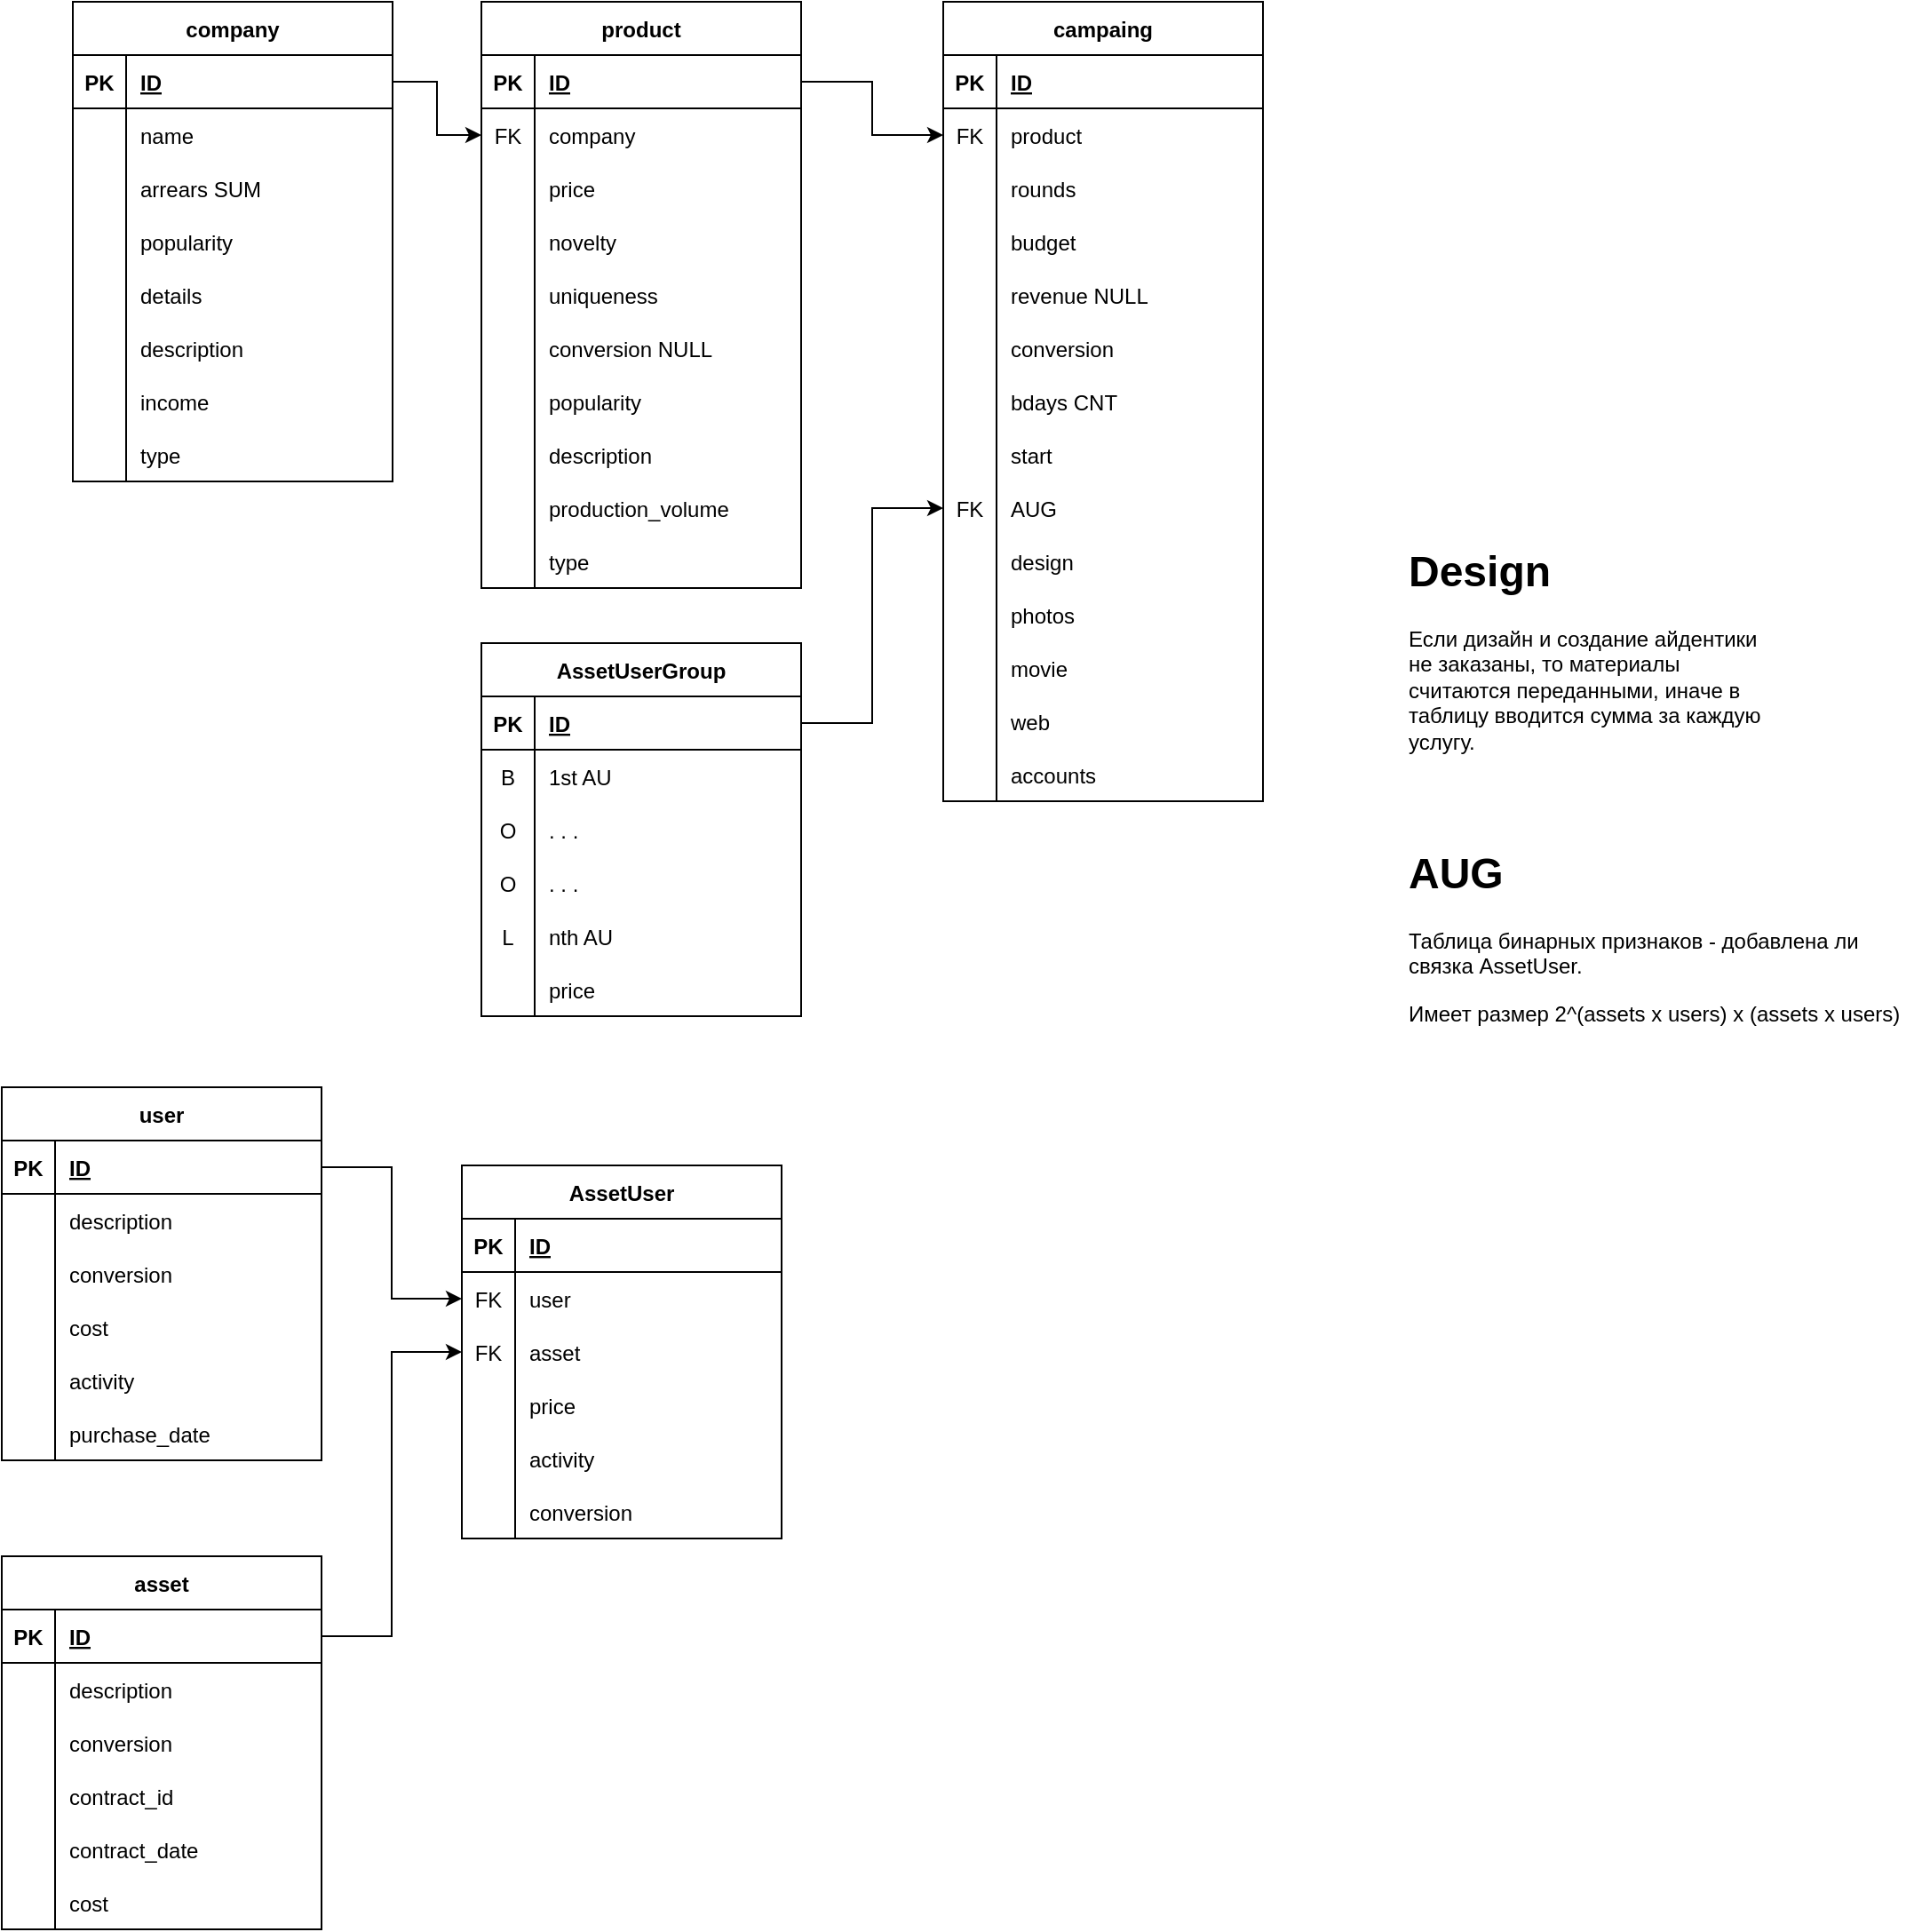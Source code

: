 <mxfile version="20.5.3" type="device"><diagram id="AAgM9wuhMagZsSgXs0s1" name="Page-1"><mxGraphModel dx="1892" dy="1292" grid="1" gridSize="10" guides="1" tooltips="1" connect="1" arrows="1" fold="1" page="1" pageScale="1" pageWidth="827" pageHeight="1169" math="0" shadow="0"><root><mxCell id="0"/><mxCell id="1" parent="0"/><mxCell id="LhSA2MXZxBWiW0y7sUQ9-3" value="company" style="shape=table;startSize=30;container=1;collapsible=1;childLayout=tableLayout;fixedRows=1;rowLines=0;fontStyle=1;align=center;resizeLast=1;" parent="1" vertex="1"><mxGeometry x="80" y="39" width="180" height="270" as="geometry"/></mxCell><mxCell id="LhSA2MXZxBWiW0y7sUQ9-4" value="" style="shape=tableRow;horizontal=0;startSize=0;swimlaneHead=0;swimlaneBody=0;fillColor=none;collapsible=0;dropTarget=0;points=[[0,0.5],[1,0.5]];portConstraint=eastwest;top=0;left=0;right=0;bottom=1;" parent="LhSA2MXZxBWiW0y7sUQ9-3" vertex="1"><mxGeometry y="30" width="180" height="30" as="geometry"/></mxCell><mxCell id="LhSA2MXZxBWiW0y7sUQ9-5" value="PK" style="shape=partialRectangle;connectable=0;fillColor=none;top=0;left=0;bottom=0;right=0;fontStyle=1;overflow=hidden;" parent="LhSA2MXZxBWiW0y7sUQ9-4" vertex="1"><mxGeometry width="30" height="30" as="geometry"><mxRectangle width="30" height="30" as="alternateBounds"/></mxGeometry></mxCell><mxCell id="LhSA2MXZxBWiW0y7sUQ9-6" value="ID" style="shape=partialRectangle;connectable=0;fillColor=none;top=0;left=0;bottom=0;right=0;align=left;spacingLeft=6;fontStyle=5;overflow=hidden;" parent="LhSA2MXZxBWiW0y7sUQ9-4" vertex="1"><mxGeometry x="30" width="150" height="30" as="geometry"><mxRectangle width="150" height="30" as="alternateBounds"/></mxGeometry></mxCell><mxCell id="LhSA2MXZxBWiW0y7sUQ9-7" value="" style="shape=tableRow;horizontal=0;startSize=0;swimlaneHead=0;swimlaneBody=0;fillColor=none;collapsible=0;dropTarget=0;points=[[0,0.5],[1,0.5]];portConstraint=eastwest;top=0;left=0;right=0;bottom=0;" parent="LhSA2MXZxBWiW0y7sUQ9-3" vertex="1"><mxGeometry y="60" width="180" height="30" as="geometry"/></mxCell><mxCell id="LhSA2MXZxBWiW0y7sUQ9-8" value="" style="shape=partialRectangle;connectable=0;fillColor=none;top=0;left=0;bottom=0;right=0;editable=1;overflow=hidden;" parent="LhSA2MXZxBWiW0y7sUQ9-7" vertex="1"><mxGeometry width="30" height="30" as="geometry"><mxRectangle width="30" height="30" as="alternateBounds"/></mxGeometry></mxCell><mxCell id="LhSA2MXZxBWiW0y7sUQ9-9" value="name" style="shape=partialRectangle;connectable=0;fillColor=none;top=0;left=0;bottom=0;right=0;align=left;spacingLeft=6;overflow=hidden;" parent="LhSA2MXZxBWiW0y7sUQ9-7" vertex="1"><mxGeometry x="30" width="150" height="30" as="geometry"><mxRectangle width="150" height="30" as="alternateBounds"/></mxGeometry></mxCell><mxCell id="LhSA2MXZxBWiW0y7sUQ9-10" value="" style="shape=tableRow;horizontal=0;startSize=0;swimlaneHead=0;swimlaneBody=0;fillColor=none;collapsible=0;dropTarget=0;points=[[0,0.5],[1,0.5]];portConstraint=eastwest;top=0;left=0;right=0;bottom=0;" parent="LhSA2MXZxBWiW0y7sUQ9-3" vertex="1"><mxGeometry y="90" width="180" height="30" as="geometry"/></mxCell><mxCell id="LhSA2MXZxBWiW0y7sUQ9-11" value="" style="shape=partialRectangle;connectable=0;fillColor=none;top=0;left=0;bottom=0;right=0;editable=1;overflow=hidden;" parent="LhSA2MXZxBWiW0y7sUQ9-10" vertex="1"><mxGeometry width="30" height="30" as="geometry"><mxRectangle width="30" height="30" as="alternateBounds"/></mxGeometry></mxCell><mxCell id="LhSA2MXZxBWiW0y7sUQ9-12" value="arrears SUM" style="shape=partialRectangle;connectable=0;fillColor=none;top=0;left=0;bottom=0;right=0;align=left;spacingLeft=6;overflow=hidden;" parent="LhSA2MXZxBWiW0y7sUQ9-10" vertex="1"><mxGeometry x="30" width="150" height="30" as="geometry"><mxRectangle width="150" height="30" as="alternateBounds"/></mxGeometry></mxCell><mxCell id="LhSA2MXZxBWiW0y7sUQ9-38" value="" style="shape=tableRow;horizontal=0;startSize=0;swimlaneHead=0;swimlaneBody=0;fillColor=none;collapsible=0;dropTarget=0;points=[[0,0.5],[1,0.5]];portConstraint=eastwest;top=0;left=0;right=0;bottom=0;" parent="LhSA2MXZxBWiW0y7sUQ9-3" vertex="1"><mxGeometry y="120" width="180" height="30" as="geometry"/></mxCell><mxCell id="LhSA2MXZxBWiW0y7sUQ9-39" value="" style="shape=partialRectangle;connectable=0;fillColor=none;top=0;left=0;bottom=0;right=0;editable=1;overflow=hidden;" parent="LhSA2MXZxBWiW0y7sUQ9-38" vertex="1"><mxGeometry width="30" height="30" as="geometry"><mxRectangle width="30" height="30" as="alternateBounds"/></mxGeometry></mxCell><mxCell id="LhSA2MXZxBWiW0y7sUQ9-40" value="popularity" style="shape=partialRectangle;connectable=0;fillColor=none;top=0;left=0;bottom=0;right=0;align=left;spacingLeft=6;overflow=hidden;" parent="LhSA2MXZxBWiW0y7sUQ9-38" vertex="1"><mxGeometry x="30" width="150" height="30" as="geometry"><mxRectangle width="150" height="30" as="alternateBounds"/></mxGeometry></mxCell><mxCell id="LhSA2MXZxBWiW0y7sUQ9-35" value="" style="shape=tableRow;horizontal=0;startSize=0;swimlaneHead=0;swimlaneBody=0;fillColor=none;collapsible=0;dropTarget=0;points=[[0,0.5],[1,0.5]];portConstraint=eastwest;top=0;left=0;right=0;bottom=0;" parent="LhSA2MXZxBWiW0y7sUQ9-3" vertex="1"><mxGeometry y="150" width="180" height="30" as="geometry"/></mxCell><mxCell id="LhSA2MXZxBWiW0y7sUQ9-36" value="" style="shape=partialRectangle;connectable=0;fillColor=none;top=0;left=0;bottom=0;right=0;editable=1;overflow=hidden;" parent="LhSA2MXZxBWiW0y7sUQ9-35" vertex="1"><mxGeometry width="30" height="30" as="geometry"><mxRectangle width="30" height="30" as="alternateBounds"/></mxGeometry></mxCell><mxCell id="LhSA2MXZxBWiW0y7sUQ9-37" value="details" style="shape=partialRectangle;connectable=0;fillColor=none;top=0;left=0;bottom=0;right=0;align=left;spacingLeft=6;overflow=hidden;" parent="LhSA2MXZxBWiW0y7sUQ9-35" vertex="1"><mxGeometry x="30" width="150" height="30" as="geometry"><mxRectangle width="150" height="30" as="alternateBounds"/></mxGeometry></mxCell><mxCell id="LhSA2MXZxBWiW0y7sUQ9-32" value="" style="shape=tableRow;horizontal=0;startSize=0;swimlaneHead=0;swimlaneBody=0;fillColor=none;collapsible=0;dropTarget=0;points=[[0,0.5],[1,0.5]];portConstraint=eastwest;top=0;left=0;right=0;bottom=0;" parent="LhSA2MXZxBWiW0y7sUQ9-3" vertex="1"><mxGeometry y="180" width="180" height="30" as="geometry"/></mxCell><mxCell id="LhSA2MXZxBWiW0y7sUQ9-33" value="" style="shape=partialRectangle;connectable=0;fillColor=none;top=0;left=0;bottom=0;right=0;editable=1;overflow=hidden;" parent="LhSA2MXZxBWiW0y7sUQ9-32" vertex="1"><mxGeometry width="30" height="30" as="geometry"><mxRectangle width="30" height="30" as="alternateBounds"/></mxGeometry></mxCell><mxCell id="LhSA2MXZxBWiW0y7sUQ9-34" value="description" style="shape=partialRectangle;connectable=0;fillColor=none;top=0;left=0;bottom=0;right=0;align=left;spacingLeft=6;overflow=hidden;" parent="LhSA2MXZxBWiW0y7sUQ9-32" vertex="1"><mxGeometry x="30" width="150" height="30" as="geometry"><mxRectangle width="150" height="30" as="alternateBounds"/></mxGeometry></mxCell><mxCell id="4ufyXxNRKnCeltUjr-IY-1" value="" style="shape=tableRow;horizontal=0;startSize=0;swimlaneHead=0;swimlaneBody=0;fillColor=none;collapsible=0;dropTarget=0;points=[[0,0.5],[1,0.5]];portConstraint=eastwest;top=0;left=0;right=0;bottom=0;" vertex="1" parent="LhSA2MXZxBWiW0y7sUQ9-3"><mxGeometry y="210" width="180" height="30" as="geometry"/></mxCell><mxCell id="4ufyXxNRKnCeltUjr-IY-2" value="" style="shape=partialRectangle;connectable=0;fillColor=none;top=0;left=0;bottom=0;right=0;editable=1;overflow=hidden;" vertex="1" parent="4ufyXxNRKnCeltUjr-IY-1"><mxGeometry width="30" height="30" as="geometry"><mxRectangle width="30" height="30" as="alternateBounds"/></mxGeometry></mxCell><mxCell id="4ufyXxNRKnCeltUjr-IY-3" value="income" style="shape=partialRectangle;connectable=0;fillColor=none;top=0;left=0;bottom=0;right=0;align=left;spacingLeft=6;overflow=hidden;" vertex="1" parent="4ufyXxNRKnCeltUjr-IY-1"><mxGeometry x="30" width="150" height="30" as="geometry"><mxRectangle width="150" height="30" as="alternateBounds"/></mxGeometry></mxCell><mxCell id="4ufyXxNRKnCeltUjr-IY-4" value="" style="shape=tableRow;horizontal=0;startSize=0;swimlaneHead=0;swimlaneBody=0;fillColor=none;collapsible=0;dropTarget=0;points=[[0,0.5],[1,0.5]];portConstraint=eastwest;top=0;left=0;right=0;bottom=0;" vertex="1" parent="LhSA2MXZxBWiW0y7sUQ9-3"><mxGeometry y="240" width="180" height="30" as="geometry"/></mxCell><mxCell id="4ufyXxNRKnCeltUjr-IY-5" value="" style="shape=partialRectangle;connectable=0;fillColor=none;top=0;left=0;bottom=0;right=0;editable=1;overflow=hidden;" vertex="1" parent="4ufyXxNRKnCeltUjr-IY-4"><mxGeometry width="30" height="30" as="geometry"><mxRectangle width="30" height="30" as="alternateBounds"/></mxGeometry></mxCell><mxCell id="4ufyXxNRKnCeltUjr-IY-6" value="type" style="shape=partialRectangle;connectable=0;fillColor=none;top=0;left=0;bottom=0;right=0;align=left;spacingLeft=6;overflow=hidden;" vertex="1" parent="4ufyXxNRKnCeltUjr-IY-4"><mxGeometry x="30" width="150" height="30" as="geometry"><mxRectangle width="150" height="30" as="alternateBounds"/></mxGeometry></mxCell><mxCell id="LhSA2MXZxBWiW0y7sUQ9-44" value="product" style="shape=table;startSize=30;container=1;collapsible=1;childLayout=tableLayout;fixedRows=1;rowLines=0;fontStyle=1;align=center;resizeLast=1;" parent="1" vertex="1"><mxGeometry x="310" y="39" width="180" height="330" as="geometry"/></mxCell><mxCell id="LhSA2MXZxBWiW0y7sUQ9-45" value="" style="shape=tableRow;horizontal=0;startSize=0;swimlaneHead=0;swimlaneBody=0;fillColor=none;collapsible=0;dropTarget=0;points=[[0,0.5],[1,0.5]];portConstraint=eastwest;top=0;left=0;right=0;bottom=1;" parent="LhSA2MXZxBWiW0y7sUQ9-44" vertex="1"><mxGeometry y="30" width="180" height="30" as="geometry"/></mxCell><mxCell id="LhSA2MXZxBWiW0y7sUQ9-46" value="PK" style="shape=partialRectangle;connectable=0;fillColor=none;top=0;left=0;bottom=0;right=0;fontStyle=1;overflow=hidden;" parent="LhSA2MXZxBWiW0y7sUQ9-45" vertex="1"><mxGeometry width="30" height="30" as="geometry"><mxRectangle width="30" height="30" as="alternateBounds"/></mxGeometry></mxCell><mxCell id="LhSA2MXZxBWiW0y7sUQ9-47" value="ID" style="shape=partialRectangle;connectable=0;fillColor=none;top=0;left=0;bottom=0;right=0;align=left;spacingLeft=6;fontStyle=5;overflow=hidden;" parent="LhSA2MXZxBWiW0y7sUQ9-45" vertex="1"><mxGeometry x="30" width="150" height="30" as="geometry"><mxRectangle width="150" height="30" as="alternateBounds"/></mxGeometry></mxCell><mxCell id="LhSA2MXZxBWiW0y7sUQ9-48" value="" style="shape=tableRow;horizontal=0;startSize=0;swimlaneHead=0;swimlaneBody=0;fillColor=none;collapsible=0;dropTarget=0;points=[[0,0.5],[1,0.5]];portConstraint=eastwest;top=0;left=0;right=0;bottom=0;" parent="LhSA2MXZxBWiW0y7sUQ9-44" vertex="1"><mxGeometry y="60" width="180" height="30" as="geometry"/></mxCell><mxCell id="LhSA2MXZxBWiW0y7sUQ9-49" value="FK" style="shape=partialRectangle;connectable=0;fillColor=none;top=0;left=0;bottom=0;right=0;editable=1;overflow=hidden;" parent="LhSA2MXZxBWiW0y7sUQ9-48" vertex="1"><mxGeometry width="30" height="30" as="geometry"><mxRectangle width="30" height="30" as="alternateBounds"/></mxGeometry></mxCell><mxCell id="LhSA2MXZxBWiW0y7sUQ9-50" value="company" style="shape=partialRectangle;connectable=0;fillColor=none;top=0;left=0;bottom=0;right=0;align=left;spacingLeft=6;overflow=hidden;" parent="LhSA2MXZxBWiW0y7sUQ9-48" vertex="1"><mxGeometry x="30" width="150" height="30" as="geometry"><mxRectangle width="150" height="30" as="alternateBounds"/></mxGeometry></mxCell><mxCell id="LhSA2MXZxBWiW0y7sUQ9-51" value="" style="shape=tableRow;horizontal=0;startSize=0;swimlaneHead=0;swimlaneBody=0;fillColor=none;collapsible=0;dropTarget=0;points=[[0,0.5],[1,0.5]];portConstraint=eastwest;top=0;left=0;right=0;bottom=0;" parent="LhSA2MXZxBWiW0y7sUQ9-44" vertex="1"><mxGeometry y="90" width="180" height="30" as="geometry"/></mxCell><mxCell id="LhSA2MXZxBWiW0y7sUQ9-52" value="" style="shape=partialRectangle;connectable=0;fillColor=none;top=0;left=0;bottom=0;right=0;editable=1;overflow=hidden;" parent="LhSA2MXZxBWiW0y7sUQ9-51" vertex="1"><mxGeometry width="30" height="30" as="geometry"><mxRectangle width="30" height="30" as="alternateBounds"/></mxGeometry></mxCell><mxCell id="LhSA2MXZxBWiW0y7sUQ9-53" value="price" style="shape=partialRectangle;connectable=0;fillColor=none;top=0;left=0;bottom=0;right=0;align=left;spacingLeft=6;overflow=hidden;" parent="LhSA2MXZxBWiW0y7sUQ9-51" vertex="1"><mxGeometry x="30" width="150" height="30" as="geometry"><mxRectangle width="150" height="30" as="alternateBounds"/></mxGeometry></mxCell><mxCell id="LhSA2MXZxBWiW0y7sUQ9-54" value="" style="shape=tableRow;horizontal=0;startSize=0;swimlaneHead=0;swimlaneBody=0;fillColor=none;collapsible=0;dropTarget=0;points=[[0,0.5],[1,0.5]];portConstraint=eastwest;top=0;left=0;right=0;bottom=0;" parent="LhSA2MXZxBWiW0y7sUQ9-44" vertex="1"><mxGeometry y="120" width="180" height="30" as="geometry"/></mxCell><mxCell id="LhSA2MXZxBWiW0y7sUQ9-55" value="" style="shape=partialRectangle;connectable=0;fillColor=none;top=0;left=0;bottom=0;right=0;editable=1;overflow=hidden;" parent="LhSA2MXZxBWiW0y7sUQ9-54" vertex="1"><mxGeometry width="30" height="30" as="geometry"><mxRectangle width="30" height="30" as="alternateBounds"/></mxGeometry></mxCell><mxCell id="LhSA2MXZxBWiW0y7sUQ9-56" value="novelty" style="shape=partialRectangle;connectable=0;fillColor=none;top=0;left=0;bottom=0;right=0;align=left;spacingLeft=6;overflow=hidden;" parent="LhSA2MXZxBWiW0y7sUQ9-54" vertex="1"><mxGeometry x="30" width="150" height="30" as="geometry"><mxRectangle width="150" height="30" as="alternateBounds"/></mxGeometry></mxCell><mxCell id="LhSA2MXZxBWiW0y7sUQ9-57" value="" style="shape=tableRow;horizontal=0;startSize=0;swimlaneHead=0;swimlaneBody=0;fillColor=none;collapsible=0;dropTarget=0;points=[[0,0.5],[1,0.5]];portConstraint=eastwest;top=0;left=0;right=0;bottom=0;" parent="LhSA2MXZxBWiW0y7sUQ9-44" vertex="1"><mxGeometry y="150" width="180" height="30" as="geometry"/></mxCell><mxCell id="LhSA2MXZxBWiW0y7sUQ9-58" value="" style="shape=partialRectangle;connectable=0;fillColor=none;top=0;left=0;bottom=0;right=0;editable=1;overflow=hidden;" parent="LhSA2MXZxBWiW0y7sUQ9-57" vertex="1"><mxGeometry width="30" height="30" as="geometry"><mxRectangle width="30" height="30" as="alternateBounds"/></mxGeometry></mxCell><mxCell id="LhSA2MXZxBWiW0y7sUQ9-59" value="uniqueness" style="shape=partialRectangle;connectable=0;fillColor=none;top=0;left=0;bottom=0;right=0;align=left;spacingLeft=6;overflow=hidden;" parent="LhSA2MXZxBWiW0y7sUQ9-57" vertex="1"><mxGeometry x="30" width="150" height="30" as="geometry"><mxRectangle width="150" height="30" as="alternateBounds"/></mxGeometry></mxCell><mxCell id="LhSA2MXZxBWiW0y7sUQ9-94" value="" style="shape=tableRow;horizontal=0;startSize=0;swimlaneHead=0;swimlaneBody=0;fillColor=none;collapsible=0;dropTarget=0;points=[[0,0.5],[1,0.5]];portConstraint=eastwest;top=0;left=0;right=0;bottom=0;" parent="LhSA2MXZxBWiW0y7sUQ9-44" vertex="1"><mxGeometry y="180" width="180" height="30" as="geometry"/></mxCell><mxCell id="LhSA2MXZxBWiW0y7sUQ9-95" value="" style="shape=partialRectangle;connectable=0;fillColor=none;top=0;left=0;bottom=0;right=0;editable=1;overflow=hidden;" parent="LhSA2MXZxBWiW0y7sUQ9-94" vertex="1"><mxGeometry width="30" height="30" as="geometry"><mxRectangle width="30" height="30" as="alternateBounds"/></mxGeometry></mxCell><mxCell id="LhSA2MXZxBWiW0y7sUQ9-96" value="conversion NULL" style="shape=partialRectangle;connectable=0;fillColor=none;top=0;left=0;bottom=0;right=0;align=left;spacingLeft=6;overflow=hidden;" parent="LhSA2MXZxBWiW0y7sUQ9-94" vertex="1"><mxGeometry x="30" width="150" height="30" as="geometry"><mxRectangle width="150" height="30" as="alternateBounds"/></mxGeometry></mxCell><mxCell id="LhSA2MXZxBWiW0y7sUQ9-60" value="" style="shape=tableRow;horizontal=0;startSize=0;swimlaneHead=0;swimlaneBody=0;fillColor=none;collapsible=0;dropTarget=0;points=[[0,0.5],[1,0.5]];portConstraint=eastwest;top=0;left=0;right=0;bottom=0;" parent="LhSA2MXZxBWiW0y7sUQ9-44" vertex="1"><mxGeometry y="210" width="180" height="30" as="geometry"/></mxCell><mxCell id="LhSA2MXZxBWiW0y7sUQ9-61" value="" style="shape=partialRectangle;connectable=0;fillColor=none;top=0;left=0;bottom=0;right=0;editable=1;overflow=hidden;" parent="LhSA2MXZxBWiW0y7sUQ9-60" vertex="1"><mxGeometry width="30" height="30" as="geometry"><mxRectangle width="30" height="30" as="alternateBounds"/></mxGeometry></mxCell><mxCell id="LhSA2MXZxBWiW0y7sUQ9-62" value="popularity" style="shape=partialRectangle;connectable=0;fillColor=none;top=0;left=0;bottom=0;right=0;align=left;spacingLeft=6;overflow=hidden;" parent="LhSA2MXZxBWiW0y7sUQ9-60" vertex="1"><mxGeometry x="30" width="150" height="30" as="geometry"><mxRectangle width="150" height="30" as="alternateBounds"/></mxGeometry></mxCell><mxCell id="LhSA2MXZxBWiW0y7sUQ9-63" value="" style="shape=tableRow;horizontal=0;startSize=0;swimlaneHead=0;swimlaneBody=0;fillColor=none;collapsible=0;dropTarget=0;points=[[0,0.5],[1,0.5]];portConstraint=eastwest;top=0;left=0;right=0;bottom=0;" parent="LhSA2MXZxBWiW0y7sUQ9-44" vertex="1"><mxGeometry y="240" width="180" height="30" as="geometry"/></mxCell><mxCell id="LhSA2MXZxBWiW0y7sUQ9-64" value="" style="shape=partialRectangle;connectable=0;fillColor=none;top=0;left=0;bottom=0;right=0;editable=1;overflow=hidden;" parent="LhSA2MXZxBWiW0y7sUQ9-63" vertex="1"><mxGeometry width="30" height="30" as="geometry"><mxRectangle width="30" height="30" as="alternateBounds"/></mxGeometry></mxCell><mxCell id="LhSA2MXZxBWiW0y7sUQ9-65" value="description" style="shape=partialRectangle;connectable=0;fillColor=none;top=0;left=0;bottom=0;right=0;align=left;spacingLeft=6;overflow=hidden;" parent="LhSA2MXZxBWiW0y7sUQ9-63" vertex="1"><mxGeometry x="30" width="150" height="30" as="geometry"><mxRectangle width="150" height="30" as="alternateBounds"/></mxGeometry></mxCell><mxCell id="4ufyXxNRKnCeltUjr-IY-7" value="" style="shape=tableRow;horizontal=0;startSize=0;swimlaneHead=0;swimlaneBody=0;fillColor=none;collapsible=0;dropTarget=0;points=[[0,0.5],[1,0.5]];portConstraint=eastwest;top=0;left=0;right=0;bottom=0;" vertex="1" parent="LhSA2MXZxBWiW0y7sUQ9-44"><mxGeometry y="270" width="180" height="30" as="geometry"/></mxCell><mxCell id="4ufyXxNRKnCeltUjr-IY-8" value="" style="shape=partialRectangle;connectable=0;fillColor=none;top=0;left=0;bottom=0;right=0;editable=1;overflow=hidden;" vertex="1" parent="4ufyXxNRKnCeltUjr-IY-7"><mxGeometry width="30" height="30" as="geometry"><mxRectangle width="30" height="30" as="alternateBounds"/></mxGeometry></mxCell><mxCell id="4ufyXxNRKnCeltUjr-IY-9" value="production_volume" style="shape=partialRectangle;connectable=0;fillColor=none;top=0;left=0;bottom=0;right=0;align=left;spacingLeft=6;overflow=hidden;" vertex="1" parent="4ufyXxNRKnCeltUjr-IY-7"><mxGeometry x="30" width="150" height="30" as="geometry"><mxRectangle width="150" height="30" as="alternateBounds"/></mxGeometry></mxCell><mxCell id="4ufyXxNRKnCeltUjr-IY-10" value="" style="shape=tableRow;horizontal=0;startSize=0;swimlaneHead=0;swimlaneBody=0;fillColor=none;collapsible=0;dropTarget=0;points=[[0,0.5],[1,0.5]];portConstraint=eastwest;top=0;left=0;right=0;bottom=0;" vertex="1" parent="LhSA2MXZxBWiW0y7sUQ9-44"><mxGeometry y="300" width="180" height="30" as="geometry"/></mxCell><mxCell id="4ufyXxNRKnCeltUjr-IY-11" value="" style="shape=partialRectangle;connectable=0;fillColor=none;top=0;left=0;bottom=0;right=0;editable=1;overflow=hidden;" vertex="1" parent="4ufyXxNRKnCeltUjr-IY-10"><mxGeometry width="30" height="30" as="geometry"><mxRectangle width="30" height="30" as="alternateBounds"/></mxGeometry></mxCell><mxCell id="4ufyXxNRKnCeltUjr-IY-12" value="type" style="shape=partialRectangle;connectable=0;fillColor=none;top=0;left=0;bottom=0;right=0;align=left;spacingLeft=6;overflow=hidden;" vertex="1" parent="4ufyXxNRKnCeltUjr-IY-10"><mxGeometry x="30" width="150" height="30" as="geometry"><mxRectangle width="150" height="30" as="alternateBounds"/></mxGeometry></mxCell><mxCell id="LhSA2MXZxBWiW0y7sUQ9-72" value="campaing" style="shape=table;startSize=30;container=1;collapsible=1;childLayout=tableLayout;fixedRows=1;rowLines=0;fontStyle=1;align=center;resizeLast=1;" parent="1" vertex="1"><mxGeometry x="570" y="39" width="180" height="450" as="geometry"/></mxCell><mxCell id="LhSA2MXZxBWiW0y7sUQ9-73" value="" style="shape=tableRow;horizontal=0;startSize=0;swimlaneHead=0;swimlaneBody=0;fillColor=none;collapsible=0;dropTarget=0;points=[[0,0.5],[1,0.5]];portConstraint=eastwest;top=0;left=0;right=0;bottom=1;" parent="LhSA2MXZxBWiW0y7sUQ9-72" vertex="1"><mxGeometry y="30" width="180" height="30" as="geometry"/></mxCell><mxCell id="LhSA2MXZxBWiW0y7sUQ9-74" value="PK" style="shape=partialRectangle;connectable=0;fillColor=none;top=0;left=0;bottom=0;right=0;fontStyle=1;overflow=hidden;" parent="LhSA2MXZxBWiW0y7sUQ9-73" vertex="1"><mxGeometry width="30" height="30" as="geometry"><mxRectangle width="30" height="30" as="alternateBounds"/></mxGeometry></mxCell><mxCell id="LhSA2MXZxBWiW0y7sUQ9-75" value="ID" style="shape=partialRectangle;connectable=0;fillColor=none;top=0;left=0;bottom=0;right=0;align=left;spacingLeft=6;fontStyle=5;overflow=hidden;" parent="LhSA2MXZxBWiW0y7sUQ9-73" vertex="1"><mxGeometry x="30" width="150" height="30" as="geometry"><mxRectangle width="150" height="30" as="alternateBounds"/></mxGeometry></mxCell><mxCell id="LhSA2MXZxBWiW0y7sUQ9-76" value="" style="shape=tableRow;horizontal=0;startSize=0;swimlaneHead=0;swimlaneBody=0;fillColor=none;collapsible=0;dropTarget=0;points=[[0,0.5],[1,0.5]];portConstraint=eastwest;top=0;left=0;right=0;bottom=0;" parent="LhSA2MXZxBWiW0y7sUQ9-72" vertex="1"><mxGeometry y="60" width="180" height="30" as="geometry"/></mxCell><mxCell id="LhSA2MXZxBWiW0y7sUQ9-77" value="FK" style="shape=partialRectangle;connectable=0;fillColor=none;top=0;left=0;bottom=0;right=0;editable=1;overflow=hidden;" parent="LhSA2MXZxBWiW0y7sUQ9-76" vertex="1"><mxGeometry width="30" height="30" as="geometry"><mxRectangle width="30" height="30" as="alternateBounds"/></mxGeometry></mxCell><mxCell id="LhSA2MXZxBWiW0y7sUQ9-78" value="product" style="shape=partialRectangle;connectable=0;fillColor=none;top=0;left=0;bottom=0;right=0;align=left;spacingLeft=6;overflow=hidden;" parent="LhSA2MXZxBWiW0y7sUQ9-76" vertex="1"><mxGeometry x="30" width="150" height="30" as="geometry"><mxRectangle width="150" height="30" as="alternateBounds"/></mxGeometry></mxCell><mxCell id="LhSA2MXZxBWiW0y7sUQ9-79" value="" style="shape=tableRow;horizontal=0;startSize=0;swimlaneHead=0;swimlaneBody=0;fillColor=none;collapsible=0;dropTarget=0;points=[[0,0.5],[1,0.5]];portConstraint=eastwest;top=0;left=0;right=0;bottom=0;" parent="LhSA2MXZxBWiW0y7sUQ9-72" vertex="1"><mxGeometry y="90" width="180" height="30" as="geometry"/></mxCell><mxCell id="LhSA2MXZxBWiW0y7sUQ9-80" value="" style="shape=partialRectangle;connectable=0;fillColor=none;top=0;left=0;bottom=0;right=0;editable=1;overflow=hidden;" parent="LhSA2MXZxBWiW0y7sUQ9-79" vertex="1"><mxGeometry width="30" height="30" as="geometry"><mxRectangle width="30" height="30" as="alternateBounds"/></mxGeometry></mxCell><mxCell id="LhSA2MXZxBWiW0y7sUQ9-81" value="rounds" style="shape=partialRectangle;connectable=0;fillColor=none;top=0;left=0;bottom=0;right=0;align=left;spacingLeft=6;overflow=hidden;" parent="LhSA2MXZxBWiW0y7sUQ9-79" vertex="1"><mxGeometry x="30" width="150" height="30" as="geometry"><mxRectangle width="150" height="30" as="alternateBounds"/></mxGeometry></mxCell><mxCell id="LhSA2MXZxBWiW0y7sUQ9-82" value="" style="shape=tableRow;horizontal=0;startSize=0;swimlaneHead=0;swimlaneBody=0;fillColor=none;collapsible=0;dropTarget=0;points=[[0,0.5],[1,0.5]];portConstraint=eastwest;top=0;left=0;right=0;bottom=0;" parent="LhSA2MXZxBWiW0y7sUQ9-72" vertex="1"><mxGeometry y="120" width="180" height="30" as="geometry"/></mxCell><mxCell id="LhSA2MXZxBWiW0y7sUQ9-83" value="" style="shape=partialRectangle;connectable=0;fillColor=none;top=0;left=0;bottom=0;right=0;editable=1;overflow=hidden;" parent="LhSA2MXZxBWiW0y7sUQ9-82" vertex="1"><mxGeometry width="30" height="30" as="geometry"><mxRectangle width="30" height="30" as="alternateBounds"/></mxGeometry></mxCell><mxCell id="LhSA2MXZxBWiW0y7sUQ9-84" value="budget" style="shape=partialRectangle;connectable=0;fillColor=none;top=0;left=0;bottom=0;right=0;align=left;spacingLeft=6;overflow=hidden;" parent="LhSA2MXZxBWiW0y7sUQ9-82" vertex="1"><mxGeometry x="30" width="150" height="30" as="geometry"><mxRectangle width="150" height="30" as="alternateBounds"/></mxGeometry></mxCell><mxCell id="LhSA2MXZxBWiW0y7sUQ9-85" value="" style="shape=tableRow;horizontal=0;startSize=0;swimlaneHead=0;swimlaneBody=0;fillColor=none;collapsible=0;dropTarget=0;points=[[0,0.5],[1,0.5]];portConstraint=eastwest;top=0;left=0;right=0;bottom=0;" parent="LhSA2MXZxBWiW0y7sUQ9-72" vertex="1"><mxGeometry y="150" width="180" height="30" as="geometry"/></mxCell><mxCell id="LhSA2MXZxBWiW0y7sUQ9-86" value="" style="shape=partialRectangle;connectable=0;fillColor=none;top=0;left=0;bottom=0;right=0;editable=1;overflow=hidden;" parent="LhSA2MXZxBWiW0y7sUQ9-85" vertex="1"><mxGeometry width="30" height="30" as="geometry"><mxRectangle width="30" height="30" as="alternateBounds"/></mxGeometry></mxCell><mxCell id="LhSA2MXZxBWiW0y7sUQ9-87" value="revenue NULL" style="shape=partialRectangle;connectable=0;fillColor=none;top=0;left=0;bottom=0;right=0;align=left;spacingLeft=6;overflow=hidden;" parent="LhSA2MXZxBWiW0y7sUQ9-85" vertex="1"><mxGeometry x="30" width="150" height="30" as="geometry"><mxRectangle width="150" height="30" as="alternateBounds"/></mxGeometry></mxCell><mxCell id="LhSA2MXZxBWiW0y7sUQ9-88" value="" style="shape=tableRow;horizontal=0;startSize=0;swimlaneHead=0;swimlaneBody=0;fillColor=none;collapsible=0;dropTarget=0;points=[[0,0.5],[1,0.5]];portConstraint=eastwest;top=0;left=0;right=0;bottom=0;" parent="LhSA2MXZxBWiW0y7sUQ9-72" vertex="1"><mxGeometry y="180" width="180" height="30" as="geometry"/></mxCell><mxCell id="LhSA2MXZxBWiW0y7sUQ9-89" value="" style="shape=partialRectangle;connectable=0;fillColor=none;top=0;left=0;bottom=0;right=0;editable=1;overflow=hidden;" parent="LhSA2MXZxBWiW0y7sUQ9-88" vertex="1"><mxGeometry width="30" height="30" as="geometry"><mxRectangle width="30" height="30" as="alternateBounds"/></mxGeometry></mxCell><mxCell id="LhSA2MXZxBWiW0y7sUQ9-90" value="conversion" style="shape=partialRectangle;connectable=0;fillColor=none;top=0;left=0;bottom=0;right=0;align=left;spacingLeft=6;overflow=hidden;" parent="LhSA2MXZxBWiW0y7sUQ9-88" vertex="1"><mxGeometry x="30" width="150" height="30" as="geometry"><mxRectangle width="150" height="30" as="alternateBounds"/></mxGeometry></mxCell><mxCell id="LhSA2MXZxBWiW0y7sUQ9-91" value="" style="shape=tableRow;horizontal=0;startSize=0;swimlaneHead=0;swimlaneBody=0;fillColor=none;collapsible=0;dropTarget=0;points=[[0,0.5],[1,0.5]];portConstraint=eastwest;top=0;left=0;right=0;bottom=0;" parent="LhSA2MXZxBWiW0y7sUQ9-72" vertex="1"><mxGeometry y="210" width="180" height="30" as="geometry"/></mxCell><mxCell id="LhSA2MXZxBWiW0y7sUQ9-92" value="" style="shape=partialRectangle;connectable=0;fillColor=none;top=0;left=0;bottom=0;right=0;editable=1;overflow=hidden;" parent="LhSA2MXZxBWiW0y7sUQ9-91" vertex="1"><mxGeometry width="30" height="30" as="geometry"><mxRectangle width="30" height="30" as="alternateBounds"/></mxGeometry></mxCell><mxCell id="LhSA2MXZxBWiW0y7sUQ9-93" value="bdays CNT" style="shape=partialRectangle;connectable=0;fillColor=none;top=0;left=0;bottom=0;right=0;align=left;spacingLeft=6;overflow=hidden;" parent="LhSA2MXZxBWiW0y7sUQ9-91" vertex="1"><mxGeometry x="30" width="150" height="30" as="geometry"><mxRectangle width="150" height="30" as="alternateBounds"/></mxGeometry></mxCell><mxCell id="LhSA2MXZxBWiW0y7sUQ9-100" value="" style="shape=tableRow;horizontal=0;startSize=0;swimlaneHead=0;swimlaneBody=0;fillColor=none;collapsible=0;dropTarget=0;points=[[0,0.5],[1,0.5]];portConstraint=eastwest;top=0;left=0;right=0;bottom=0;" parent="LhSA2MXZxBWiW0y7sUQ9-72" vertex="1"><mxGeometry y="240" width="180" height="30" as="geometry"/></mxCell><mxCell id="LhSA2MXZxBWiW0y7sUQ9-101" value="" style="shape=partialRectangle;connectable=0;fillColor=none;top=0;left=0;bottom=0;right=0;editable=1;overflow=hidden;" parent="LhSA2MXZxBWiW0y7sUQ9-100" vertex="1"><mxGeometry width="30" height="30" as="geometry"><mxRectangle width="30" height="30" as="alternateBounds"/></mxGeometry></mxCell><mxCell id="LhSA2MXZxBWiW0y7sUQ9-102" value="start" style="shape=partialRectangle;connectable=0;fillColor=none;top=0;left=0;bottom=0;right=0;align=left;spacingLeft=6;overflow=hidden;" parent="LhSA2MXZxBWiW0y7sUQ9-100" vertex="1"><mxGeometry x="30" width="150" height="30" as="geometry"><mxRectangle width="150" height="30" as="alternateBounds"/></mxGeometry></mxCell><mxCell id="LhSA2MXZxBWiW0y7sUQ9-103" value="" style="shape=tableRow;horizontal=0;startSize=0;swimlaneHead=0;swimlaneBody=0;fillColor=none;collapsible=0;dropTarget=0;points=[[0,0.5],[1,0.5]];portConstraint=eastwest;top=0;left=0;right=0;bottom=0;" parent="LhSA2MXZxBWiW0y7sUQ9-72" vertex="1"><mxGeometry y="270" width="180" height="30" as="geometry"/></mxCell><mxCell id="LhSA2MXZxBWiW0y7sUQ9-104" value="FK" style="shape=partialRectangle;connectable=0;fillColor=none;top=0;left=0;bottom=0;right=0;editable=1;overflow=hidden;" parent="LhSA2MXZxBWiW0y7sUQ9-103" vertex="1"><mxGeometry width="30" height="30" as="geometry"><mxRectangle width="30" height="30" as="alternateBounds"/></mxGeometry></mxCell><mxCell id="LhSA2MXZxBWiW0y7sUQ9-105" value="AUG" style="shape=partialRectangle;connectable=0;fillColor=none;top=0;left=0;bottom=0;right=0;align=left;spacingLeft=6;overflow=hidden;" parent="LhSA2MXZxBWiW0y7sUQ9-103" vertex="1"><mxGeometry x="30" width="150" height="30" as="geometry"><mxRectangle width="150" height="30" as="alternateBounds"/></mxGeometry></mxCell><mxCell id="4ufyXxNRKnCeltUjr-IY-13" value="" style="shape=tableRow;horizontal=0;startSize=0;swimlaneHead=0;swimlaneBody=0;fillColor=none;collapsible=0;dropTarget=0;points=[[0,0.5],[1,0.5]];portConstraint=eastwest;top=0;left=0;right=0;bottom=0;" vertex="1" parent="LhSA2MXZxBWiW0y7sUQ9-72"><mxGeometry y="300" width="180" height="30" as="geometry"/></mxCell><mxCell id="4ufyXxNRKnCeltUjr-IY-14" value="" style="shape=partialRectangle;connectable=0;fillColor=none;top=0;left=0;bottom=0;right=0;editable=1;overflow=hidden;" vertex="1" parent="4ufyXxNRKnCeltUjr-IY-13"><mxGeometry width="30" height="30" as="geometry"><mxRectangle width="30" height="30" as="alternateBounds"/></mxGeometry></mxCell><mxCell id="4ufyXxNRKnCeltUjr-IY-15" value="design" style="shape=partialRectangle;connectable=0;fillColor=none;top=0;left=0;bottom=0;right=0;align=left;spacingLeft=6;overflow=hidden;" vertex="1" parent="4ufyXxNRKnCeltUjr-IY-13"><mxGeometry x="30" width="150" height="30" as="geometry"><mxRectangle width="150" height="30" as="alternateBounds"/></mxGeometry></mxCell><mxCell id="4ufyXxNRKnCeltUjr-IY-16" value="" style="shape=tableRow;horizontal=0;startSize=0;swimlaneHead=0;swimlaneBody=0;fillColor=none;collapsible=0;dropTarget=0;points=[[0,0.5],[1,0.5]];portConstraint=eastwest;top=0;left=0;right=0;bottom=0;" vertex="1" parent="LhSA2MXZxBWiW0y7sUQ9-72"><mxGeometry y="330" width="180" height="30" as="geometry"/></mxCell><mxCell id="4ufyXxNRKnCeltUjr-IY-17" value="" style="shape=partialRectangle;connectable=0;fillColor=none;top=0;left=0;bottom=0;right=0;editable=1;overflow=hidden;" vertex="1" parent="4ufyXxNRKnCeltUjr-IY-16"><mxGeometry width="30" height="30" as="geometry"><mxRectangle width="30" height="30" as="alternateBounds"/></mxGeometry></mxCell><mxCell id="4ufyXxNRKnCeltUjr-IY-18" value="photos" style="shape=partialRectangle;connectable=0;fillColor=none;top=0;left=0;bottom=0;right=0;align=left;spacingLeft=6;overflow=hidden;" vertex="1" parent="4ufyXxNRKnCeltUjr-IY-16"><mxGeometry x="30" width="150" height="30" as="geometry"><mxRectangle width="150" height="30" as="alternateBounds"/></mxGeometry></mxCell><mxCell id="4ufyXxNRKnCeltUjr-IY-19" value="" style="shape=tableRow;horizontal=0;startSize=0;swimlaneHead=0;swimlaneBody=0;fillColor=none;collapsible=0;dropTarget=0;points=[[0,0.5],[1,0.5]];portConstraint=eastwest;top=0;left=0;right=0;bottom=0;" vertex="1" parent="LhSA2MXZxBWiW0y7sUQ9-72"><mxGeometry y="360" width="180" height="30" as="geometry"/></mxCell><mxCell id="4ufyXxNRKnCeltUjr-IY-20" value="" style="shape=partialRectangle;connectable=0;fillColor=none;top=0;left=0;bottom=0;right=0;editable=1;overflow=hidden;" vertex="1" parent="4ufyXxNRKnCeltUjr-IY-19"><mxGeometry width="30" height="30" as="geometry"><mxRectangle width="30" height="30" as="alternateBounds"/></mxGeometry></mxCell><mxCell id="4ufyXxNRKnCeltUjr-IY-21" value="movie" style="shape=partialRectangle;connectable=0;fillColor=none;top=0;left=0;bottom=0;right=0;align=left;spacingLeft=6;overflow=hidden;" vertex="1" parent="4ufyXxNRKnCeltUjr-IY-19"><mxGeometry x="30" width="150" height="30" as="geometry"><mxRectangle width="150" height="30" as="alternateBounds"/></mxGeometry></mxCell><mxCell id="4ufyXxNRKnCeltUjr-IY-22" value="" style="shape=tableRow;horizontal=0;startSize=0;swimlaneHead=0;swimlaneBody=0;fillColor=none;collapsible=0;dropTarget=0;points=[[0,0.5],[1,0.5]];portConstraint=eastwest;top=0;left=0;right=0;bottom=0;" vertex="1" parent="LhSA2MXZxBWiW0y7sUQ9-72"><mxGeometry y="390" width="180" height="30" as="geometry"/></mxCell><mxCell id="4ufyXxNRKnCeltUjr-IY-23" value="" style="shape=partialRectangle;connectable=0;fillColor=none;top=0;left=0;bottom=0;right=0;editable=1;overflow=hidden;" vertex="1" parent="4ufyXxNRKnCeltUjr-IY-22"><mxGeometry width="30" height="30" as="geometry"><mxRectangle width="30" height="30" as="alternateBounds"/></mxGeometry></mxCell><mxCell id="4ufyXxNRKnCeltUjr-IY-24" value="web" style="shape=partialRectangle;connectable=0;fillColor=none;top=0;left=0;bottom=0;right=0;align=left;spacingLeft=6;overflow=hidden;" vertex="1" parent="4ufyXxNRKnCeltUjr-IY-22"><mxGeometry x="30" width="150" height="30" as="geometry"><mxRectangle width="150" height="30" as="alternateBounds"/></mxGeometry></mxCell><mxCell id="4ufyXxNRKnCeltUjr-IY-25" value="" style="shape=tableRow;horizontal=0;startSize=0;swimlaneHead=0;swimlaneBody=0;fillColor=none;collapsible=0;dropTarget=0;points=[[0,0.5],[1,0.5]];portConstraint=eastwest;top=0;left=0;right=0;bottom=0;" vertex="1" parent="LhSA2MXZxBWiW0y7sUQ9-72"><mxGeometry y="420" width="180" height="30" as="geometry"/></mxCell><mxCell id="4ufyXxNRKnCeltUjr-IY-26" value="" style="shape=partialRectangle;connectable=0;fillColor=none;top=0;left=0;bottom=0;right=0;editable=1;overflow=hidden;" vertex="1" parent="4ufyXxNRKnCeltUjr-IY-25"><mxGeometry width="30" height="30" as="geometry"><mxRectangle width="30" height="30" as="alternateBounds"/></mxGeometry></mxCell><mxCell id="4ufyXxNRKnCeltUjr-IY-27" value="accounts" style="shape=partialRectangle;connectable=0;fillColor=none;top=0;left=0;bottom=0;right=0;align=left;spacingLeft=6;overflow=hidden;" vertex="1" parent="4ufyXxNRKnCeltUjr-IY-25"><mxGeometry x="30" width="150" height="30" as="geometry"><mxRectangle width="150" height="30" as="alternateBounds"/></mxGeometry></mxCell><mxCell id="LhSA2MXZxBWiW0y7sUQ9-106" value="user" style="shape=table;startSize=30;container=1;collapsible=1;childLayout=tableLayout;fixedRows=1;rowLines=0;fontStyle=1;align=center;resizeLast=1;" parent="1" vertex="1"><mxGeometry x="40" y="650" width="180" height="210" as="geometry"/></mxCell><mxCell id="LhSA2MXZxBWiW0y7sUQ9-107" value="" style="shape=tableRow;horizontal=0;startSize=0;swimlaneHead=0;swimlaneBody=0;fillColor=none;collapsible=0;dropTarget=0;points=[[0,0.5],[1,0.5]];portConstraint=eastwest;top=0;left=0;right=0;bottom=1;" parent="LhSA2MXZxBWiW0y7sUQ9-106" vertex="1"><mxGeometry y="30" width="180" height="30" as="geometry"/></mxCell><mxCell id="LhSA2MXZxBWiW0y7sUQ9-108" value="PK" style="shape=partialRectangle;connectable=0;fillColor=none;top=0;left=0;bottom=0;right=0;fontStyle=1;overflow=hidden;" parent="LhSA2MXZxBWiW0y7sUQ9-107" vertex="1"><mxGeometry width="30" height="30" as="geometry"><mxRectangle width="30" height="30" as="alternateBounds"/></mxGeometry></mxCell><mxCell id="LhSA2MXZxBWiW0y7sUQ9-109" value="ID" style="shape=partialRectangle;connectable=0;fillColor=none;top=0;left=0;bottom=0;right=0;align=left;spacingLeft=6;fontStyle=5;overflow=hidden;" parent="LhSA2MXZxBWiW0y7sUQ9-107" vertex="1"><mxGeometry x="30" width="150" height="30" as="geometry"><mxRectangle width="150" height="30" as="alternateBounds"/></mxGeometry></mxCell><mxCell id="LhSA2MXZxBWiW0y7sUQ9-110" value="" style="shape=tableRow;horizontal=0;startSize=0;swimlaneHead=0;swimlaneBody=0;fillColor=none;collapsible=0;dropTarget=0;points=[[0,0.5],[1,0.5]];portConstraint=eastwest;top=0;left=0;right=0;bottom=0;" parent="LhSA2MXZxBWiW0y7sUQ9-106" vertex="1"><mxGeometry y="60" width="180" height="30" as="geometry"/></mxCell><mxCell id="LhSA2MXZxBWiW0y7sUQ9-111" value="" style="shape=partialRectangle;connectable=0;fillColor=none;top=0;left=0;bottom=0;right=0;editable=1;overflow=hidden;" parent="LhSA2MXZxBWiW0y7sUQ9-110" vertex="1"><mxGeometry width="30" height="30" as="geometry"><mxRectangle width="30" height="30" as="alternateBounds"/></mxGeometry></mxCell><mxCell id="LhSA2MXZxBWiW0y7sUQ9-112" value="description" style="shape=partialRectangle;connectable=0;fillColor=none;top=0;left=0;bottom=0;right=0;align=left;spacingLeft=6;overflow=hidden;" parent="LhSA2MXZxBWiW0y7sUQ9-110" vertex="1"><mxGeometry x="30" width="150" height="30" as="geometry"><mxRectangle width="150" height="30" as="alternateBounds"/></mxGeometry></mxCell><mxCell id="LhSA2MXZxBWiW0y7sUQ9-113" value="" style="shape=tableRow;horizontal=0;startSize=0;swimlaneHead=0;swimlaneBody=0;fillColor=none;collapsible=0;dropTarget=0;points=[[0,0.5],[1,0.5]];portConstraint=eastwest;top=0;left=0;right=0;bottom=0;" parent="LhSA2MXZxBWiW0y7sUQ9-106" vertex="1"><mxGeometry y="90" width="180" height="30" as="geometry"/></mxCell><mxCell id="LhSA2MXZxBWiW0y7sUQ9-114" value="" style="shape=partialRectangle;connectable=0;fillColor=none;top=0;left=0;bottom=0;right=0;editable=1;overflow=hidden;" parent="LhSA2MXZxBWiW0y7sUQ9-113" vertex="1"><mxGeometry width="30" height="30" as="geometry"><mxRectangle width="30" height="30" as="alternateBounds"/></mxGeometry></mxCell><mxCell id="LhSA2MXZxBWiW0y7sUQ9-115" value="conversion" style="shape=partialRectangle;connectable=0;fillColor=none;top=0;left=0;bottom=0;right=0;align=left;spacingLeft=6;overflow=hidden;" parent="LhSA2MXZxBWiW0y7sUQ9-113" vertex="1"><mxGeometry x="30" width="150" height="30" as="geometry"><mxRectangle width="150" height="30" as="alternateBounds"/></mxGeometry></mxCell><mxCell id="LhSA2MXZxBWiW0y7sUQ9-116" value="" style="shape=tableRow;horizontal=0;startSize=0;swimlaneHead=0;swimlaneBody=0;fillColor=none;collapsible=0;dropTarget=0;points=[[0,0.5],[1,0.5]];portConstraint=eastwest;top=0;left=0;right=0;bottom=0;" parent="LhSA2MXZxBWiW0y7sUQ9-106" vertex="1"><mxGeometry y="120" width="180" height="30" as="geometry"/></mxCell><mxCell id="LhSA2MXZxBWiW0y7sUQ9-117" value="" style="shape=partialRectangle;connectable=0;fillColor=none;top=0;left=0;bottom=0;right=0;editable=1;overflow=hidden;" parent="LhSA2MXZxBWiW0y7sUQ9-116" vertex="1"><mxGeometry width="30" height="30" as="geometry"><mxRectangle width="30" height="30" as="alternateBounds"/></mxGeometry></mxCell><mxCell id="LhSA2MXZxBWiW0y7sUQ9-118" value="cost" style="shape=partialRectangle;connectable=0;fillColor=none;top=0;left=0;bottom=0;right=0;align=left;spacingLeft=6;overflow=hidden;" parent="LhSA2MXZxBWiW0y7sUQ9-116" vertex="1"><mxGeometry x="30" width="150" height="30" as="geometry"><mxRectangle width="150" height="30" as="alternateBounds"/></mxGeometry></mxCell><mxCell id="LhSA2MXZxBWiW0y7sUQ9-119" value="" style="shape=tableRow;horizontal=0;startSize=0;swimlaneHead=0;swimlaneBody=0;fillColor=none;collapsible=0;dropTarget=0;points=[[0,0.5],[1,0.5]];portConstraint=eastwest;top=0;left=0;right=0;bottom=0;" parent="LhSA2MXZxBWiW0y7sUQ9-106" vertex="1"><mxGeometry y="150" width="180" height="30" as="geometry"/></mxCell><mxCell id="LhSA2MXZxBWiW0y7sUQ9-120" value="" style="shape=partialRectangle;connectable=0;fillColor=none;top=0;left=0;bottom=0;right=0;editable=1;overflow=hidden;" parent="LhSA2MXZxBWiW0y7sUQ9-119" vertex="1"><mxGeometry width="30" height="30" as="geometry"><mxRectangle width="30" height="30" as="alternateBounds"/></mxGeometry></mxCell><mxCell id="LhSA2MXZxBWiW0y7sUQ9-121" value="activity" style="shape=partialRectangle;connectable=0;fillColor=none;top=0;left=0;bottom=0;right=0;align=left;spacingLeft=6;overflow=hidden;" parent="LhSA2MXZxBWiW0y7sUQ9-119" vertex="1"><mxGeometry x="30" width="150" height="30" as="geometry"><mxRectangle width="150" height="30" as="alternateBounds"/></mxGeometry></mxCell><mxCell id="4ufyXxNRKnCeltUjr-IY-29" value="" style="shape=tableRow;horizontal=0;startSize=0;swimlaneHead=0;swimlaneBody=0;fillColor=none;collapsible=0;dropTarget=0;points=[[0,0.5],[1,0.5]];portConstraint=eastwest;top=0;left=0;right=0;bottom=0;" vertex="1" parent="LhSA2MXZxBWiW0y7sUQ9-106"><mxGeometry y="180" width="180" height="30" as="geometry"/></mxCell><mxCell id="4ufyXxNRKnCeltUjr-IY-30" value="" style="shape=partialRectangle;connectable=0;fillColor=none;top=0;left=0;bottom=0;right=0;editable=1;overflow=hidden;" vertex="1" parent="4ufyXxNRKnCeltUjr-IY-29"><mxGeometry width="30" height="30" as="geometry"><mxRectangle width="30" height="30" as="alternateBounds"/></mxGeometry></mxCell><mxCell id="4ufyXxNRKnCeltUjr-IY-31" value="purchase_date" style="shape=partialRectangle;connectable=0;fillColor=none;top=0;left=0;bottom=0;right=0;align=left;spacingLeft=6;overflow=hidden;" vertex="1" parent="4ufyXxNRKnCeltUjr-IY-29"><mxGeometry x="30" width="150" height="30" as="geometry"><mxRectangle width="150" height="30" as="alternateBounds"/></mxGeometry></mxCell><mxCell id="LhSA2MXZxBWiW0y7sUQ9-125" value="asset" style="shape=table;startSize=30;container=1;collapsible=1;childLayout=tableLayout;fixedRows=1;rowLines=0;fontStyle=1;align=center;resizeLast=1;" parent="1" vertex="1"><mxGeometry x="40" y="914" width="180" height="210" as="geometry"/></mxCell><mxCell id="LhSA2MXZxBWiW0y7sUQ9-126" value="" style="shape=tableRow;horizontal=0;startSize=0;swimlaneHead=0;swimlaneBody=0;fillColor=none;collapsible=0;dropTarget=0;points=[[0,0.5],[1,0.5]];portConstraint=eastwest;top=0;left=0;right=0;bottom=1;" parent="LhSA2MXZxBWiW0y7sUQ9-125" vertex="1"><mxGeometry y="30" width="180" height="30" as="geometry"/></mxCell><mxCell id="LhSA2MXZxBWiW0y7sUQ9-127" value="PK" style="shape=partialRectangle;connectable=0;fillColor=none;top=0;left=0;bottom=0;right=0;fontStyle=1;overflow=hidden;" parent="LhSA2MXZxBWiW0y7sUQ9-126" vertex="1"><mxGeometry width="30" height="30" as="geometry"><mxRectangle width="30" height="30" as="alternateBounds"/></mxGeometry></mxCell><mxCell id="LhSA2MXZxBWiW0y7sUQ9-128" value="ID" style="shape=partialRectangle;connectable=0;fillColor=none;top=0;left=0;bottom=0;right=0;align=left;spacingLeft=6;fontStyle=5;overflow=hidden;" parent="LhSA2MXZxBWiW0y7sUQ9-126" vertex="1"><mxGeometry x="30" width="150" height="30" as="geometry"><mxRectangle width="150" height="30" as="alternateBounds"/></mxGeometry></mxCell><mxCell id="LhSA2MXZxBWiW0y7sUQ9-132" value="" style="shape=tableRow;horizontal=0;startSize=0;swimlaneHead=0;swimlaneBody=0;fillColor=none;collapsible=0;dropTarget=0;points=[[0,0.5],[1,0.5]];portConstraint=eastwest;top=0;left=0;right=0;bottom=0;" parent="LhSA2MXZxBWiW0y7sUQ9-125" vertex="1"><mxGeometry y="60" width="180" height="30" as="geometry"/></mxCell><mxCell id="LhSA2MXZxBWiW0y7sUQ9-133" value="" style="shape=partialRectangle;connectable=0;fillColor=none;top=0;left=0;bottom=0;right=0;editable=1;overflow=hidden;" parent="LhSA2MXZxBWiW0y7sUQ9-132" vertex="1"><mxGeometry width="30" height="30" as="geometry"><mxRectangle width="30" height="30" as="alternateBounds"/></mxGeometry></mxCell><mxCell id="LhSA2MXZxBWiW0y7sUQ9-134" value="description" style="shape=partialRectangle;connectable=0;fillColor=none;top=0;left=0;bottom=0;right=0;align=left;spacingLeft=6;overflow=hidden;" parent="LhSA2MXZxBWiW0y7sUQ9-132" vertex="1"><mxGeometry x="30" width="150" height="30" as="geometry"><mxRectangle width="150" height="30" as="alternateBounds"/></mxGeometry></mxCell><mxCell id="LhSA2MXZxBWiW0y7sUQ9-135" value="" style="shape=tableRow;horizontal=0;startSize=0;swimlaneHead=0;swimlaneBody=0;fillColor=none;collapsible=0;dropTarget=0;points=[[0,0.5],[1,0.5]];portConstraint=eastwest;top=0;left=0;right=0;bottom=0;" parent="LhSA2MXZxBWiW0y7sUQ9-125" vertex="1"><mxGeometry y="90" width="180" height="30" as="geometry"/></mxCell><mxCell id="LhSA2MXZxBWiW0y7sUQ9-136" value="" style="shape=partialRectangle;connectable=0;fillColor=none;top=0;left=0;bottom=0;right=0;editable=1;overflow=hidden;" parent="LhSA2MXZxBWiW0y7sUQ9-135" vertex="1"><mxGeometry width="30" height="30" as="geometry"><mxRectangle width="30" height="30" as="alternateBounds"/></mxGeometry></mxCell><mxCell id="LhSA2MXZxBWiW0y7sUQ9-137" value="conversion" style="shape=partialRectangle;connectable=0;fillColor=none;top=0;left=0;bottom=0;right=0;align=left;spacingLeft=6;overflow=hidden;" parent="LhSA2MXZxBWiW0y7sUQ9-135" vertex="1"><mxGeometry x="30" width="150" height="30" as="geometry"><mxRectangle width="150" height="30" as="alternateBounds"/></mxGeometry></mxCell><mxCell id="LhSA2MXZxBWiW0y7sUQ9-138" value="" style="shape=tableRow;horizontal=0;startSize=0;swimlaneHead=0;swimlaneBody=0;fillColor=none;collapsible=0;dropTarget=0;points=[[0,0.5],[1,0.5]];portConstraint=eastwest;top=0;left=0;right=0;bottom=0;" parent="LhSA2MXZxBWiW0y7sUQ9-125" vertex="1"><mxGeometry y="120" width="180" height="30" as="geometry"/></mxCell><mxCell id="LhSA2MXZxBWiW0y7sUQ9-139" value="" style="shape=partialRectangle;connectable=0;fillColor=none;top=0;left=0;bottom=0;right=0;editable=1;overflow=hidden;" parent="LhSA2MXZxBWiW0y7sUQ9-138" vertex="1"><mxGeometry width="30" height="30" as="geometry"><mxRectangle width="30" height="30" as="alternateBounds"/></mxGeometry></mxCell><mxCell id="LhSA2MXZxBWiW0y7sUQ9-140" value="contract_id" style="shape=partialRectangle;connectable=0;fillColor=none;top=0;left=0;bottom=0;right=0;align=left;spacingLeft=6;overflow=hidden;" parent="LhSA2MXZxBWiW0y7sUQ9-138" vertex="1"><mxGeometry x="30" width="150" height="30" as="geometry"><mxRectangle width="150" height="30" as="alternateBounds"/></mxGeometry></mxCell><mxCell id="LhSA2MXZxBWiW0y7sUQ9-141" value="" style="shape=tableRow;horizontal=0;startSize=0;swimlaneHead=0;swimlaneBody=0;fillColor=none;collapsible=0;dropTarget=0;points=[[0,0.5],[1,0.5]];portConstraint=eastwest;top=0;left=0;right=0;bottom=0;" parent="LhSA2MXZxBWiW0y7sUQ9-125" vertex="1"><mxGeometry y="150" width="180" height="30" as="geometry"/></mxCell><mxCell id="LhSA2MXZxBWiW0y7sUQ9-142" value="" style="shape=partialRectangle;connectable=0;fillColor=none;top=0;left=0;bottom=0;right=0;editable=1;overflow=hidden;" parent="LhSA2MXZxBWiW0y7sUQ9-141" vertex="1"><mxGeometry width="30" height="30" as="geometry"><mxRectangle width="30" height="30" as="alternateBounds"/></mxGeometry></mxCell><mxCell id="LhSA2MXZxBWiW0y7sUQ9-143" value="contract_date" style="shape=partialRectangle;connectable=0;fillColor=none;top=0;left=0;bottom=0;right=0;align=left;spacingLeft=6;overflow=hidden;" parent="LhSA2MXZxBWiW0y7sUQ9-141" vertex="1"><mxGeometry x="30" width="150" height="30" as="geometry"><mxRectangle width="150" height="30" as="alternateBounds"/></mxGeometry></mxCell><mxCell id="LhSA2MXZxBWiW0y7sUQ9-144" value="" style="shape=tableRow;horizontal=0;startSize=0;swimlaneHead=0;swimlaneBody=0;fillColor=none;collapsible=0;dropTarget=0;points=[[0,0.5],[1,0.5]];portConstraint=eastwest;top=0;left=0;right=0;bottom=0;" parent="LhSA2MXZxBWiW0y7sUQ9-125" vertex="1"><mxGeometry y="180" width="180" height="30" as="geometry"/></mxCell><mxCell id="LhSA2MXZxBWiW0y7sUQ9-145" value="" style="shape=partialRectangle;connectable=0;fillColor=none;top=0;left=0;bottom=0;right=0;editable=1;overflow=hidden;" parent="LhSA2MXZxBWiW0y7sUQ9-144" vertex="1"><mxGeometry width="30" height="30" as="geometry"><mxRectangle width="30" height="30" as="alternateBounds"/></mxGeometry></mxCell><mxCell id="LhSA2MXZxBWiW0y7sUQ9-146" value="cost" style="shape=partialRectangle;connectable=0;fillColor=none;top=0;left=0;bottom=0;right=0;align=left;spacingLeft=6;overflow=hidden;" parent="LhSA2MXZxBWiW0y7sUQ9-144" vertex="1"><mxGeometry x="30" width="150" height="30" as="geometry"><mxRectangle width="150" height="30" as="alternateBounds"/></mxGeometry></mxCell><mxCell id="LhSA2MXZxBWiW0y7sUQ9-150" value="AssetUser" style="shape=table;startSize=30;container=1;collapsible=1;childLayout=tableLayout;fixedRows=1;rowLines=0;fontStyle=1;align=center;resizeLast=1;" parent="1" vertex="1"><mxGeometry x="299" y="694" width="180" height="210" as="geometry"/></mxCell><mxCell id="LhSA2MXZxBWiW0y7sUQ9-151" value="" style="shape=tableRow;horizontal=0;startSize=0;swimlaneHead=0;swimlaneBody=0;fillColor=none;collapsible=0;dropTarget=0;points=[[0,0.5],[1,0.5]];portConstraint=eastwest;top=0;left=0;right=0;bottom=1;" parent="LhSA2MXZxBWiW0y7sUQ9-150" vertex="1"><mxGeometry y="30" width="180" height="30" as="geometry"/></mxCell><mxCell id="LhSA2MXZxBWiW0y7sUQ9-152" value="PK" style="shape=partialRectangle;connectable=0;fillColor=none;top=0;left=0;bottom=0;right=0;fontStyle=1;overflow=hidden;" parent="LhSA2MXZxBWiW0y7sUQ9-151" vertex="1"><mxGeometry width="30" height="30" as="geometry"><mxRectangle width="30" height="30" as="alternateBounds"/></mxGeometry></mxCell><mxCell id="LhSA2MXZxBWiW0y7sUQ9-153" value="ID" style="shape=partialRectangle;connectable=0;fillColor=none;top=0;left=0;bottom=0;right=0;align=left;spacingLeft=6;fontStyle=5;overflow=hidden;" parent="LhSA2MXZxBWiW0y7sUQ9-151" vertex="1"><mxGeometry x="30" width="150" height="30" as="geometry"><mxRectangle width="150" height="30" as="alternateBounds"/></mxGeometry></mxCell><mxCell id="LhSA2MXZxBWiW0y7sUQ9-154" value="" style="shape=tableRow;horizontal=0;startSize=0;swimlaneHead=0;swimlaneBody=0;fillColor=none;collapsible=0;dropTarget=0;points=[[0,0.5],[1,0.5]];portConstraint=eastwest;top=0;left=0;right=0;bottom=0;" parent="LhSA2MXZxBWiW0y7sUQ9-150" vertex="1"><mxGeometry y="60" width="180" height="30" as="geometry"/></mxCell><mxCell id="LhSA2MXZxBWiW0y7sUQ9-155" value="FK" style="shape=partialRectangle;connectable=0;fillColor=none;top=0;left=0;bottom=0;right=0;editable=1;overflow=hidden;" parent="LhSA2MXZxBWiW0y7sUQ9-154" vertex="1"><mxGeometry width="30" height="30" as="geometry"><mxRectangle width="30" height="30" as="alternateBounds"/></mxGeometry></mxCell><mxCell id="LhSA2MXZxBWiW0y7sUQ9-156" value="user" style="shape=partialRectangle;connectable=0;fillColor=none;top=0;left=0;bottom=0;right=0;align=left;spacingLeft=6;overflow=hidden;" parent="LhSA2MXZxBWiW0y7sUQ9-154" vertex="1"><mxGeometry x="30" width="150" height="30" as="geometry"><mxRectangle width="150" height="30" as="alternateBounds"/></mxGeometry></mxCell><mxCell id="LhSA2MXZxBWiW0y7sUQ9-157" value="" style="shape=tableRow;horizontal=0;startSize=0;swimlaneHead=0;swimlaneBody=0;fillColor=none;collapsible=0;dropTarget=0;points=[[0,0.5],[1,0.5]];portConstraint=eastwest;top=0;left=0;right=0;bottom=0;" parent="LhSA2MXZxBWiW0y7sUQ9-150" vertex="1"><mxGeometry y="90" width="180" height="30" as="geometry"/></mxCell><mxCell id="LhSA2MXZxBWiW0y7sUQ9-158" value="FK" style="shape=partialRectangle;connectable=0;fillColor=none;top=0;left=0;bottom=0;right=0;editable=1;overflow=hidden;" parent="LhSA2MXZxBWiW0y7sUQ9-157" vertex="1"><mxGeometry width="30" height="30" as="geometry"><mxRectangle width="30" height="30" as="alternateBounds"/></mxGeometry></mxCell><mxCell id="LhSA2MXZxBWiW0y7sUQ9-159" value="asset" style="shape=partialRectangle;connectable=0;fillColor=none;top=0;left=0;bottom=0;right=0;align=left;spacingLeft=6;overflow=hidden;" parent="LhSA2MXZxBWiW0y7sUQ9-157" vertex="1"><mxGeometry x="30" width="150" height="30" as="geometry"><mxRectangle width="150" height="30" as="alternateBounds"/></mxGeometry></mxCell><mxCell id="LhSA2MXZxBWiW0y7sUQ9-160" value="" style="shape=tableRow;horizontal=0;startSize=0;swimlaneHead=0;swimlaneBody=0;fillColor=none;collapsible=0;dropTarget=0;points=[[0,0.5],[1,0.5]];portConstraint=eastwest;top=0;left=0;right=0;bottom=0;" parent="LhSA2MXZxBWiW0y7sUQ9-150" vertex="1"><mxGeometry y="120" width="180" height="30" as="geometry"/></mxCell><mxCell id="LhSA2MXZxBWiW0y7sUQ9-161" value="" style="shape=partialRectangle;connectable=0;fillColor=none;top=0;left=0;bottom=0;right=0;editable=1;overflow=hidden;" parent="LhSA2MXZxBWiW0y7sUQ9-160" vertex="1"><mxGeometry width="30" height="30" as="geometry"><mxRectangle width="30" height="30" as="alternateBounds"/></mxGeometry></mxCell><mxCell id="LhSA2MXZxBWiW0y7sUQ9-162" value="price" style="shape=partialRectangle;connectable=0;fillColor=none;top=0;left=0;bottom=0;right=0;align=left;spacingLeft=6;overflow=hidden;" parent="LhSA2MXZxBWiW0y7sUQ9-160" vertex="1"><mxGeometry x="30" width="150" height="30" as="geometry"><mxRectangle width="150" height="30" as="alternateBounds"/></mxGeometry></mxCell><mxCell id="LhSA2MXZxBWiW0y7sUQ9-163" value="" style="shape=tableRow;horizontal=0;startSize=0;swimlaneHead=0;swimlaneBody=0;fillColor=none;collapsible=0;dropTarget=0;points=[[0,0.5],[1,0.5]];portConstraint=eastwest;top=0;left=0;right=0;bottom=0;" parent="LhSA2MXZxBWiW0y7sUQ9-150" vertex="1"><mxGeometry y="150" width="180" height="30" as="geometry"/></mxCell><mxCell id="LhSA2MXZxBWiW0y7sUQ9-164" value="" style="shape=partialRectangle;connectable=0;fillColor=none;top=0;left=0;bottom=0;right=0;editable=1;overflow=hidden;" parent="LhSA2MXZxBWiW0y7sUQ9-163" vertex="1"><mxGeometry width="30" height="30" as="geometry"><mxRectangle width="30" height="30" as="alternateBounds"/></mxGeometry></mxCell><mxCell id="LhSA2MXZxBWiW0y7sUQ9-165" value="activity" style="shape=partialRectangle;connectable=0;fillColor=none;top=0;left=0;bottom=0;right=0;align=left;spacingLeft=6;overflow=hidden;" parent="LhSA2MXZxBWiW0y7sUQ9-163" vertex="1"><mxGeometry x="30" width="150" height="30" as="geometry"><mxRectangle width="150" height="30" as="alternateBounds"/></mxGeometry></mxCell><mxCell id="LhSA2MXZxBWiW0y7sUQ9-166" value="" style="shape=tableRow;horizontal=0;startSize=0;swimlaneHead=0;swimlaneBody=0;fillColor=none;collapsible=0;dropTarget=0;points=[[0,0.5],[1,0.5]];portConstraint=eastwest;top=0;left=0;right=0;bottom=0;" parent="LhSA2MXZxBWiW0y7sUQ9-150" vertex="1"><mxGeometry y="180" width="180" height="30" as="geometry"/></mxCell><mxCell id="LhSA2MXZxBWiW0y7sUQ9-167" value="" style="shape=partialRectangle;connectable=0;fillColor=none;top=0;left=0;bottom=0;right=0;editable=1;overflow=hidden;" parent="LhSA2MXZxBWiW0y7sUQ9-166" vertex="1"><mxGeometry width="30" height="30" as="geometry"><mxRectangle width="30" height="30" as="alternateBounds"/></mxGeometry></mxCell><mxCell id="LhSA2MXZxBWiW0y7sUQ9-168" value="conversion" style="shape=partialRectangle;connectable=0;fillColor=none;top=0;left=0;bottom=0;right=0;align=left;spacingLeft=6;overflow=hidden;" parent="LhSA2MXZxBWiW0y7sUQ9-166" vertex="1"><mxGeometry x="30" width="150" height="30" as="geometry"><mxRectangle width="150" height="30" as="alternateBounds"/></mxGeometry></mxCell><mxCell id="LhSA2MXZxBWiW0y7sUQ9-178" value="AssetUserGroup" style="shape=table;startSize=30;container=1;collapsible=1;childLayout=tableLayout;fixedRows=1;rowLines=0;fontStyle=1;align=center;resizeLast=1;" parent="1" vertex="1"><mxGeometry x="310" y="400" width="180" height="210" as="geometry"/></mxCell><mxCell id="LhSA2MXZxBWiW0y7sUQ9-179" value="" style="shape=tableRow;horizontal=0;startSize=0;swimlaneHead=0;swimlaneBody=0;fillColor=none;collapsible=0;dropTarget=0;points=[[0,0.5],[1,0.5]];portConstraint=eastwest;top=0;left=0;right=0;bottom=1;" parent="LhSA2MXZxBWiW0y7sUQ9-178" vertex="1"><mxGeometry y="30" width="180" height="30" as="geometry"/></mxCell><mxCell id="LhSA2MXZxBWiW0y7sUQ9-180" value="PK" style="shape=partialRectangle;connectable=0;fillColor=none;top=0;left=0;bottom=0;right=0;fontStyle=1;overflow=hidden;" parent="LhSA2MXZxBWiW0y7sUQ9-179" vertex="1"><mxGeometry width="30" height="30" as="geometry"><mxRectangle width="30" height="30" as="alternateBounds"/></mxGeometry></mxCell><mxCell id="LhSA2MXZxBWiW0y7sUQ9-181" value="ID" style="shape=partialRectangle;connectable=0;fillColor=none;top=0;left=0;bottom=0;right=0;align=left;spacingLeft=6;fontStyle=5;overflow=hidden;" parent="LhSA2MXZxBWiW0y7sUQ9-179" vertex="1"><mxGeometry x="30" width="150" height="30" as="geometry"><mxRectangle width="150" height="30" as="alternateBounds"/></mxGeometry></mxCell><mxCell id="LhSA2MXZxBWiW0y7sUQ9-182" value="" style="shape=tableRow;horizontal=0;startSize=0;swimlaneHead=0;swimlaneBody=0;fillColor=none;collapsible=0;dropTarget=0;points=[[0,0.5],[1,0.5]];portConstraint=eastwest;top=0;left=0;right=0;bottom=0;" parent="LhSA2MXZxBWiW0y7sUQ9-178" vertex="1"><mxGeometry y="60" width="180" height="30" as="geometry"/></mxCell><mxCell id="LhSA2MXZxBWiW0y7sUQ9-183" value="B" style="shape=partialRectangle;connectable=0;fillColor=none;top=0;left=0;bottom=0;right=0;editable=1;overflow=hidden;" parent="LhSA2MXZxBWiW0y7sUQ9-182" vertex="1"><mxGeometry width="30" height="30" as="geometry"><mxRectangle width="30" height="30" as="alternateBounds"/></mxGeometry></mxCell><mxCell id="LhSA2MXZxBWiW0y7sUQ9-184" value="1st AU" style="shape=partialRectangle;connectable=0;fillColor=none;top=0;left=0;bottom=0;right=0;align=left;spacingLeft=6;overflow=hidden;" parent="LhSA2MXZxBWiW0y7sUQ9-182" vertex="1"><mxGeometry x="30" width="150" height="30" as="geometry"><mxRectangle width="150" height="30" as="alternateBounds"/></mxGeometry></mxCell><mxCell id="LhSA2MXZxBWiW0y7sUQ9-185" value="" style="shape=tableRow;horizontal=0;startSize=0;swimlaneHead=0;swimlaneBody=0;fillColor=none;collapsible=0;dropTarget=0;points=[[0,0.5],[1,0.5]];portConstraint=eastwest;top=0;left=0;right=0;bottom=0;" parent="LhSA2MXZxBWiW0y7sUQ9-178" vertex="1"><mxGeometry y="90" width="180" height="30" as="geometry"/></mxCell><mxCell id="LhSA2MXZxBWiW0y7sUQ9-186" value="O" style="shape=partialRectangle;connectable=0;fillColor=none;top=0;left=0;bottom=0;right=0;editable=1;overflow=hidden;" parent="LhSA2MXZxBWiW0y7sUQ9-185" vertex="1"><mxGeometry width="30" height="30" as="geometry"><mxRectangle width="30" height="30" as="alternateBounds"/></mxGeometry></mxCell><mxCell id="LhSA2MXZxBWiW0y7sUQ9-187" value=". . ." style="shape=partialRectangle;connectable=0;fillColor=none;top=0;left=0;bottom=0;right=0;align=left;spacingLeft=6;overflow=hidden;" parent="LhSA2MXZxBWiW0y7sUQ9-185" vertex="1"><mxGeometry x="30" width="150" height="30" as="geometry"><mxRectangle width="150" height="30" as="alternateBounds"/></mxGeometry></mxCell><mxCell id="4ufyXxNRKnCeltUjr-IY-32" value="" style="shape=tableRow;horizontal=0;startSize=0;swimlaneHead=0;swimlaneBody=0;fillColor=none;collapsible=0;dropTarget=0;points=[[0,0.5],[1,0.5]];portConstraint=eastwest;top=0;left=0;right=0;bottom=0;" vertex="1" parent="LhSA2MXZxBWiW0y7sUQ9-178"><mxGeometry y="120" width="180" height="30" as="geometry"/></mxCell><mxCell id="4ufyXxNRKnCeltUjr-IY-33" value="O" style="shape=partialRectangle;connectable=0;fillColor=none;top=0;left=0;bottom=0;right=0;editable=1;overflow=hidden;" vertex="1" parent="4ufyXxNRKnCeltUjr-IY-32"><mxGeometry width="30" height="30" as="geometry"><mxRectangle width="30" height="30" as="alternateBounds"/></mxGeometry></mxCell><mxCell id="4ufyXxNRKnCeltUjr-IY-34" value=". . ." style="shape=partialRectangle;connectable=0;fillColor=none;top=0;left=0;bottom=0;right=0;align=left;spacingLeft=6;overflow=hidden;" vertex="1" parent="4ufyXxNRKnCeltUjr-IY-32"><mxGeometry x="30" width="150" height="30" as="geometry"><mxRectangle width="150" height="30" as="alternateBounds"/></mxGeometry></mxCell><mxCell id="4ufyXxNRKnCeltUjr-IY-35" value="" style="shape=tableRow;horizontal=0;startSize=0;swimlaneHead=0;swimlaneBody=0;fillColor=none;collapsible=0;dropTarget=0;points=[[0,0.5],[1,0.5]];portConstraint=eastwest;top=0;left=0;right=0;bottom=0;" vertex="1" parent="LhSA2MXZxBWiW0y7sUQ9-178"><mxGeometry y="150" width="180" height="30" as="geometry"/></mxCell><mxCell id="4ufyXxNRKnCeltUjr-IY-36" value="L" style="shape=partialRectangle;connectable=0;fillColor=none;top=0;left=0;bottom=0;right=0;editable=1;overflow=hidden;" vertex="1" parent="4ufyXxNRKnCeltUjr-IY-35"><mxGeometry width="30" height="30" as="geometry"><mxRectangle width="30" height="30" as="alternateBounds"/></mxGeometry></mxCell><mxCell id="4ufyXxNRKnCeltUjr-IY-37" value="nth AU" style="shape=partialRectangle;connectable=0;fillColor=none;top=0;left=0;bottom=0;right=0;align=left;spacingLeft=6;overflow=hidden;" vertex="1" parent="4ufyXxNRKnCeltUjr-IY-35"><mxGeometry x="30" width="150" height="30" as="geometry"><mxRectangle width="150" height="30" as="alternateBounds"/></mxGeometry></mxCell><mxCell id="4ufyXxNRKnCeltUjr-IY-38" value="" style="shape=tableRow;horizontal=0;startSize=0;swimlaneHead=0;swimlaneBody=0;fillColor=none;collapsible=0;dropTarget=0;points=[[0,0.5],[1,0.5]];portConstraint=eastwest;top=0;left=0;right=0;bottom=0;" vertex="1" parent="LhSA2MXZxBWiW0y7sUQ9-178"><mxGeometry y="180" width="180" height="30" as="geometry"/></mxCell><mxCell id="4ufyXxNRKnCeltUjr-IY-39" value="" style="shape=partialRectangle;connectable=0;fillColor=none;top=0;left=0;bottom=0;right=0;editable=1;overflow=hidden;" vertex="1" parent="4ufyXxNRKnCeltUjr-IY-38"><mxGeometry width="30" height="30" as="geometry"><mxRectangle width="30" height="30" as="alternateBounds"/></mxGeometry></mxCell><mxCell id="4ufyXxNRKnCeltUjr-IY-40" value="price" style="shape=partialRectangle;connectable=0;fillColor=none;top=0;left=0;bottom=0;right=0;align=left;spacingLeft=6;overflow=hidden;" vertex="1" parent="4ufyXxNRKnCeltUjr-IY-38"><mxGeometry x="30" width="150" height="30" as="geometry"><mxRectangle width="150" height="30" as="alternateBounds"/></mxGeometry></mxCell><mxCell id="4ufyXxNRKnCeltUjr-IY-28" value="&lt;h1&gt;Design&lt;/h1&gt;&lt;p&gt;Если дизайн и создание айдентики не заказаны, то материалы считаются переданными, иначе в таблицу вводится сумма за каждую услугу.&lt;/p&gt;" style="text;html=1;strokeColor=none;fillColor=none;spacing=5;spacingTop=-20;whiteSpace=wrap;overflow=hidden;rounded=0;" vertex="1" parent="1"><mxGeometry x="827" y="340" width="210" height="126" as="geometry"/></mxCell><mxCell id="4ufyXxNRKnCeltUjr-IY-41" style="edgeStyle=orthogonalEdgeStyle;rounded=0;orthogonalLoop=1;jettySize=auto;html=1;exitX=1;exitY=0.5;exitDx=0;exitDy=0;entryX=0;entryY=0.5;entryDx=0;entryDy=0;" edge="1" parent="1" source="LhSA2MXZxBWiW0y7sUQ9-4" target="LhSA2MXZxBWiW0y7sUQ9-48"><mxGeometry relative="1" as="geometry"/></mxCell><mxCell id="4ufyXxNRKnCeltUjr-IY-42" style="edgeStyle=orthogonalEdgeStyle;rounded=0;orthogonalLoop=1;jettySize=auto;html=1;exitX=1;exitY=0.5;exitDx=0;exitDy=0;entryX=0;entryY=0.5;entryDx=0;entryDy=0;" edge="1" parent="1" source="LhSA2MXZxBWiW0y7sUQ9-45" target="LhSA2MXZxBWiW0y7sUQ9-76"><mxGeometry relative="1" as="geometry"/></mxCell><mxCell id="4ufyXxNRKnCeltUjr-IY-43" style="edgeStyle=orthogonalEdgeStyle;rounded=0;orthogonalLoop=1;jettySize=auto;html=1;exitX=1;exitY=0.5;exitDx=0;exitDy=0;entryX=0;entryY=0.5;entryDx=0;entryDy=0;" edge="1" parent="1" source="LhSA2MXZxBWiW0y7sUQ9-107" target="LhSA2MXZxBWiW0y7sUQ9-154"><mxGeometry relative="1" as="geometry"/></mxCell><mxCell id="4ufyXxNRKnCeltUjr-IY-44" style="edgeStyle=orthogonalEdgeStyle;rounded=0;orthogonalLoop=1;jettySize=auto;html=1;exitX=1;exitY=0.5;exitDx=0;exitDy=0;entryX=0;entryY=0.5;entryDx=0;entryDy=0;" edge="1" parent="1" source="LhSA2MXZxBWiW0y7sUQ9-126" target="LhSA2MXZxBWiW0y7sUQ9-157"><mxGeometry relative="1" as="geometry"/></mxCell><mxCell id="4ufyXxNRKnCeltUjr-IY-45" style="edgeStyle=orthogonalEdgeStyle;rounded=0;orthogonalLoop=1;jettySize=auto;html=1;exitX=1;exitY=0.5;exitDx=0;exitDy=0;entryX=0;entryY=0.5;entryDx=0;entryDy=0;" edge="1" parent="1" source="LhSA2MXZxBWiW0y7sUQ9-179" target="LhSA2MXZxBWiW0y7sUQ9-103"><mxGeometry relative="1" as="geometry"/></mxCell><mxCell id="4ufyXxNRKnCeltUjr-IY-47" value="&lt;h1&gt;AUG&lt;/h1&gt;&lt;p&gt;Таблица бинарных признаков - добавлена ли связка AssetUser.&amp;nbsp;&lt;/p&gt;&lt;p&gt;Имеет размер 2^(assets x users) x (assets x users)&lt;/p&gt;" style="text;html=1;strokeColor=none;fillColor=none;spacing=5;spacingTop=-20;whiteSpace=wrap;overflow=hidden;rounded=0;" vertex="1" parent="1"><mxGeometry x="827" y="510" width="293" height="126" as="geometry"/></mxCell></root></mxGraphModel></diagram></mxfile>